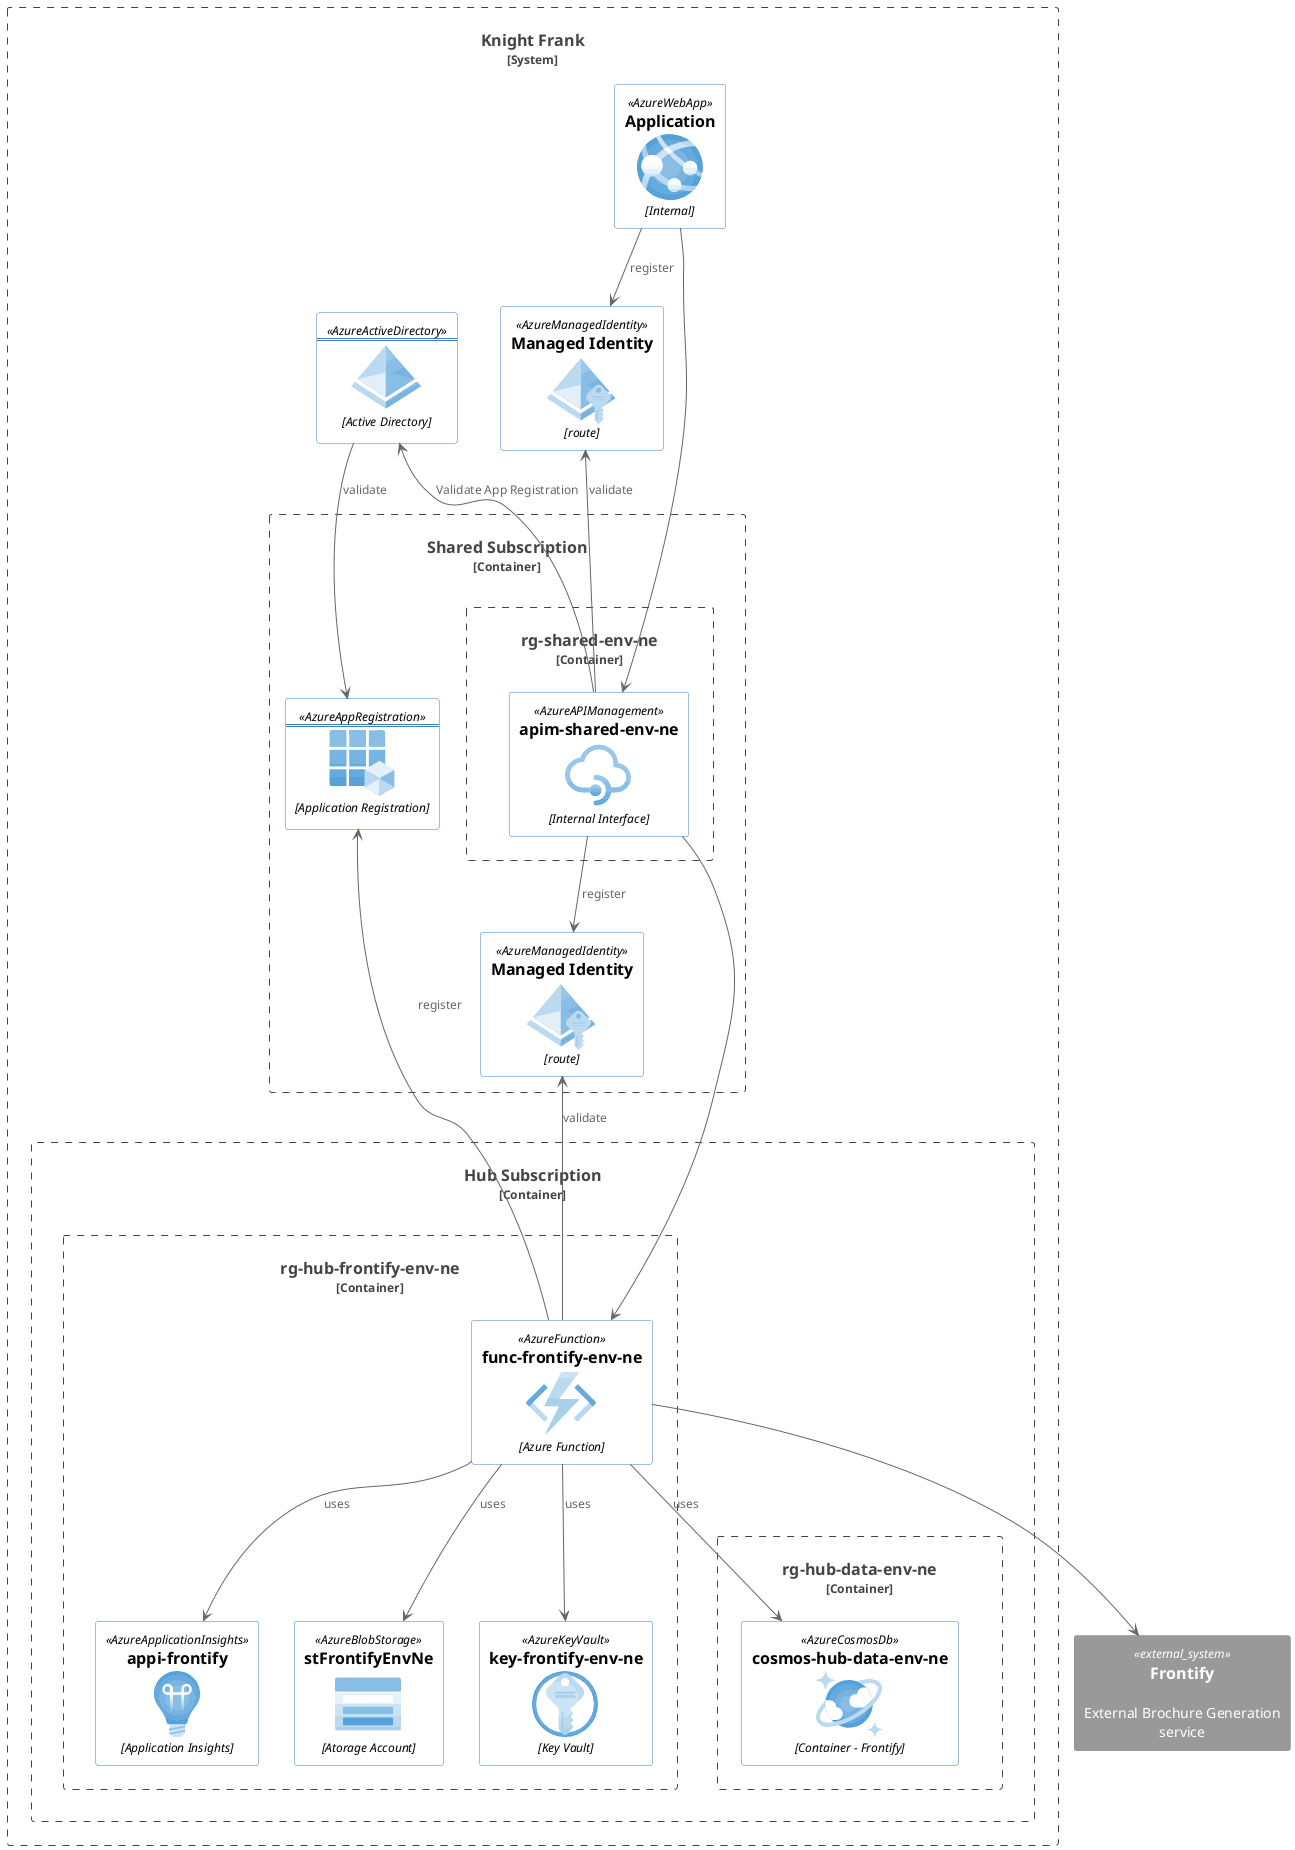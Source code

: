 @startuml DeploymentView
!include <C4/C4_Component>
!include <azure/AzureCommon>
!include <azure/Compute/AzureFunction>
!include <azure/Web/AzureAPIManagement>
!include <azure/Integration/AzureServiceBusTopic>
!include <azure/Networking/AzureApplicationGateway>
!include <azure/Networking/All>
!include <azure/Web/AzureWebApp>
!include <azure/DevOps/AzureApplicationInsights>
!include <azure/Storage/AzureBlobStorage>
!include <azure/Databases/AzureCosmosDb>
!include <azure/Security/AzureKeyVault>
!include <azure/Identity/AzureAppRegistration>
!include <azure/Identity/AzureActiveDirectory>
!include <azure/Identity/AzureManagedIdentity>

'LAYOUT_WITH_LEGEND()
'LAYOUT_LEFT_RIGHT()

AddElementTag("microService", $shape=EightSidedShape(), $fontColor="white", $legendText="micro service\neight sided")
AddElementTag("storage", $shape=RoundedBoxShape(), $fontColor="white")

System_Boundary(s1, "Knight Frank") {

    AzureWebApp(local, "Application", "Internal")
    AzureActiveDirectory(ad, "", "Active Directory")
    AzureManagedIdentity(miapp, "Managed Identity", "route")

    Container_Boundary(c1, "Shared Subscription") {

        Container_Boundary(rgsh, "rg-shared-env-ne") {
            AzureAPIManagement(apimI, "apim-shared-env-ne", "Internal Interface")
            apimI -up-> ad : Validate App Registration
        }

        AzureManagedIdentity(misvc, "Managed Identity", "route")
        AzureAppRegistration(reg, "", "Application Registration")

    }
    
    Container_Boundary(c2, "Hub Subscription") {
        Container_Boundary(rggw, "rg-hub-frontify-env-ne") {
            AzureFunction(svc, "func-frontify-env-ne", "Azure Function")
            AzureApplicationInsights(ai, "appi-frontify", "Application Insights")
            AzureBlobStorage(st, "stFrontifyEnvNe", "Atorage Account")
            AzureKeyVault(key, "key-frontify-env-ne", "Key Vault")

            svc --> ai : uses
            svc --> st : uses
            svc --> key : uses
            svc -up-> reg : register
        }

        Container_Boundary(rgsd, "rg-hub-data-env-ne") {
            AzureCosmosDb(db, "cosmos-hub-data-env-ne", "Container - Frontify")
        }

        svc --> db : uses
        apimI -> svc 
        local ---> apimI

        apimI -down-> misvc : register
        svc -up-> misvc : validate
    }

    rgsh -[hidden]- rggw
    rgsh -[hidden]- rgsd

    local -down-> miapp : register
    apimI -up-> miapp : validate
    ad -down-> reg : validate

}

System_Ext(extFrontify, "Frontify", "External Brochure Generation service")
svc --> extFrontify

@enduml

